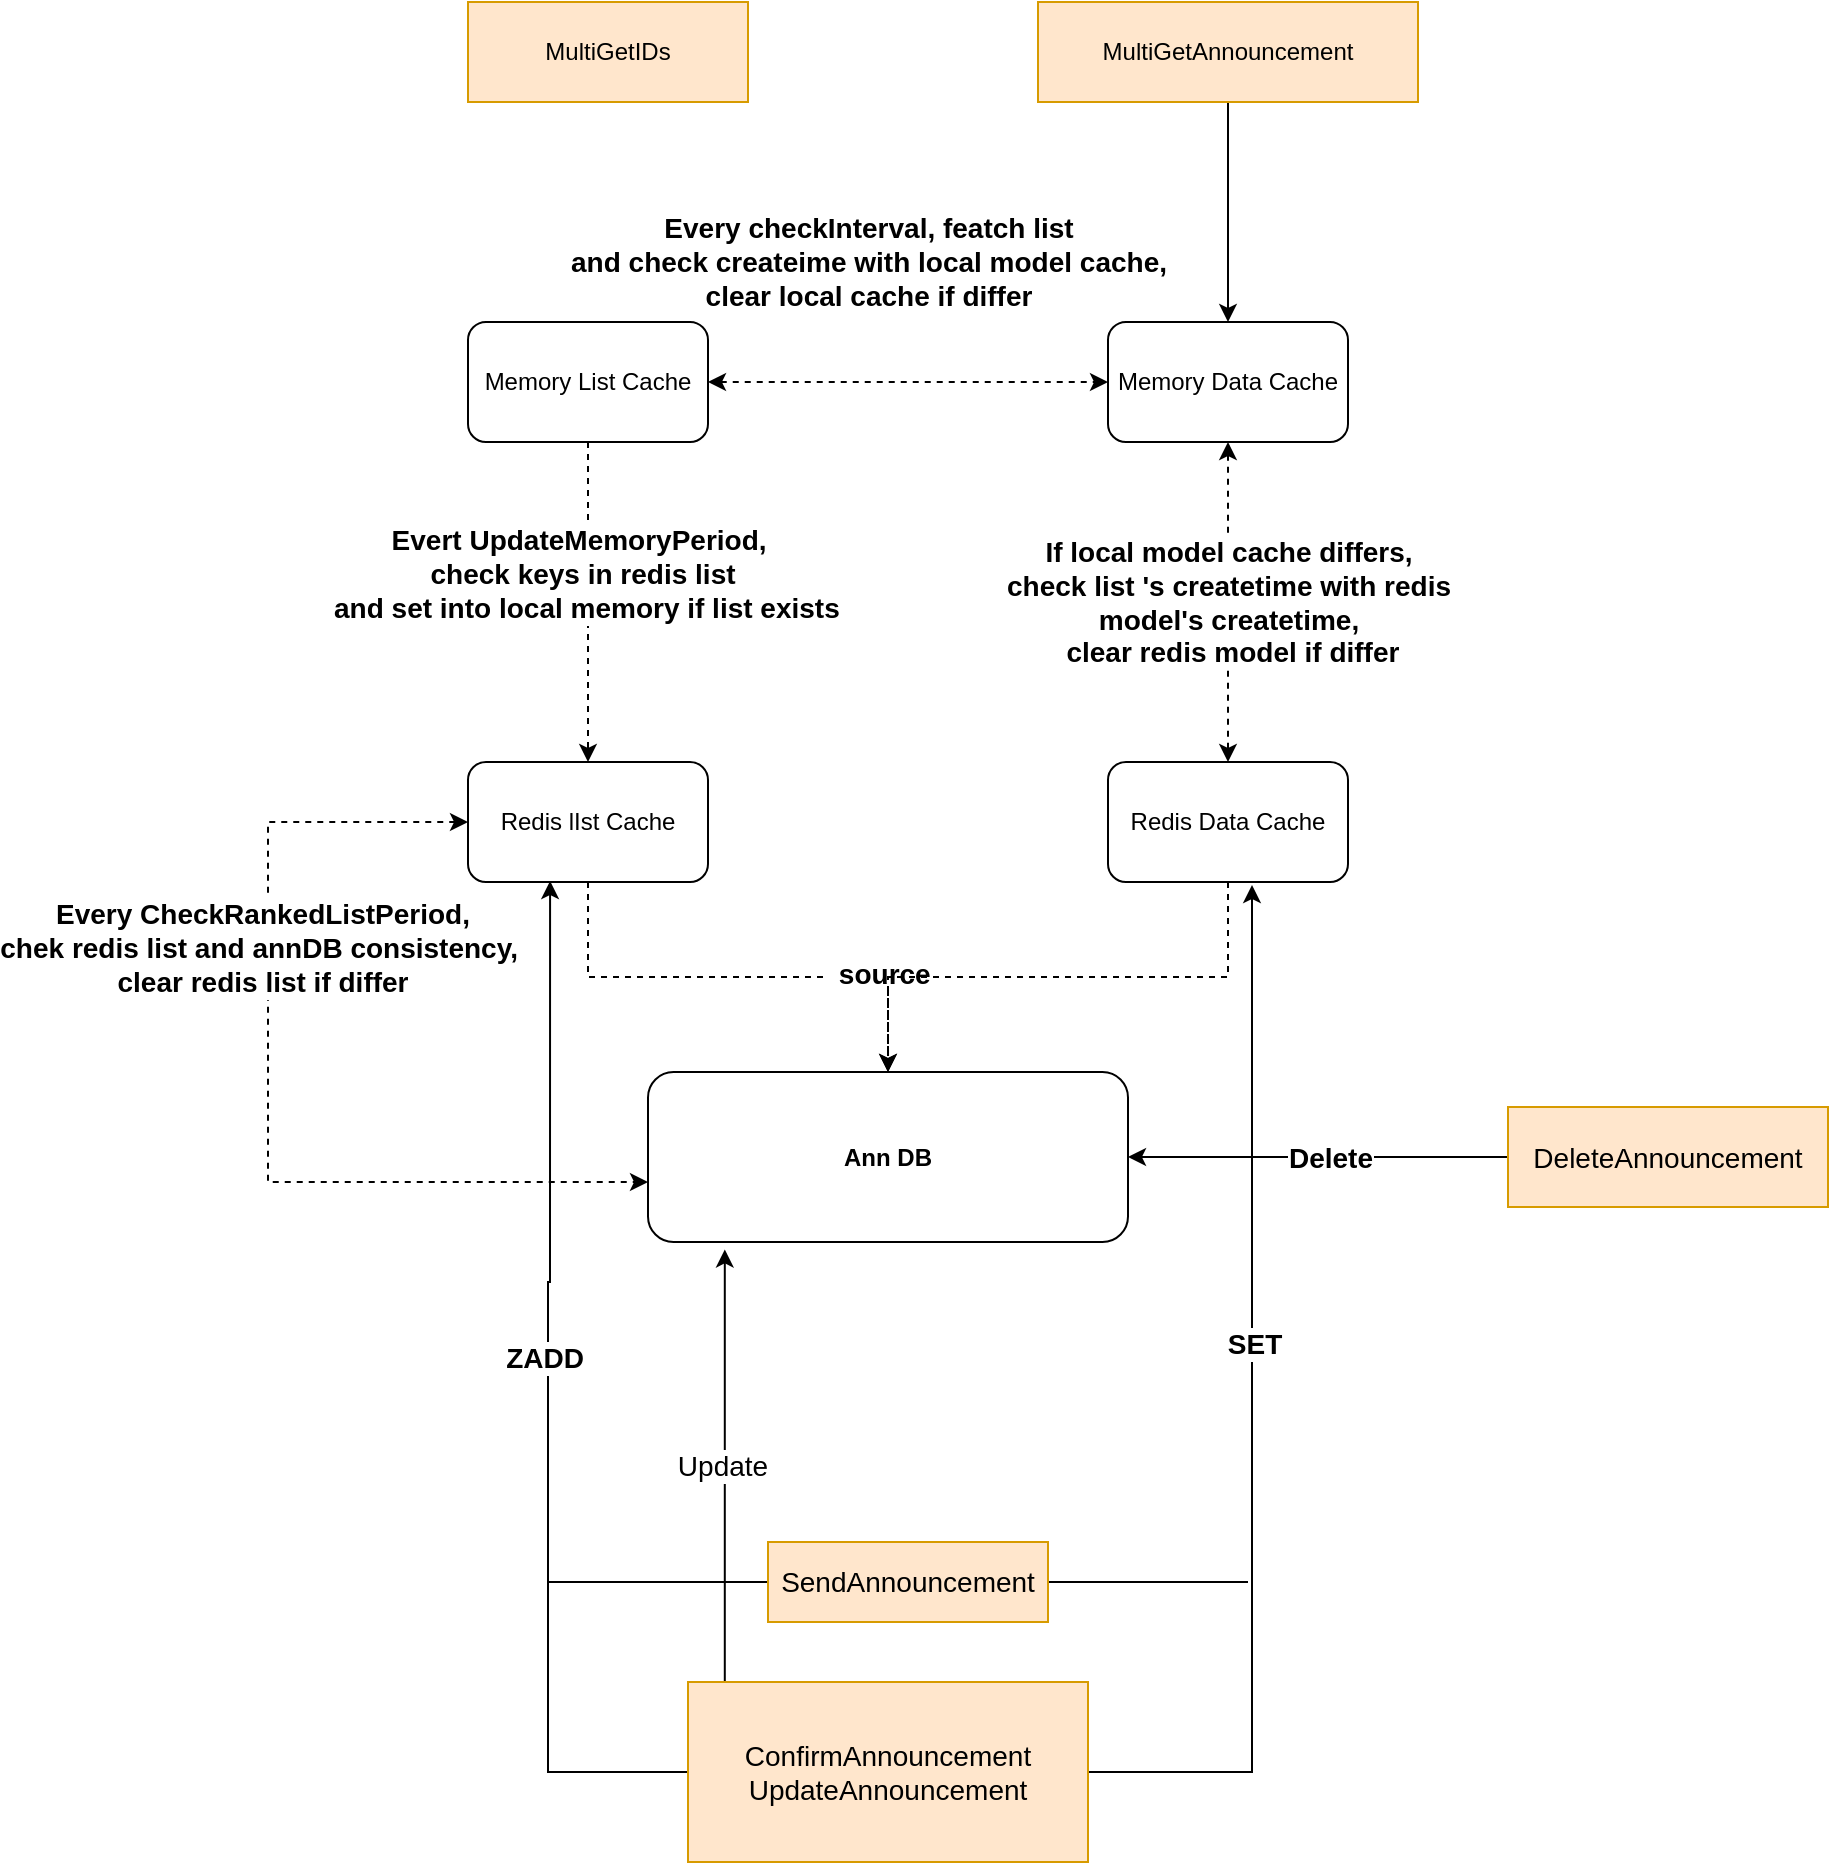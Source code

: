 <mxfile version="20.6.0" type="github">
  <diagram id="SP1o1xI_UPl9B5bT9c3x" name="第 1 页">
    <mxGraphModel dx="1788" dy="1787" grid="1" gridSize="10" guides="1" tooltips="1" connect="1" arrows="1" fold="1" page="1" pageScale="1" pageWidth="827" pageHeight="1169" math="0" shadow="0">
      <root>
        <mxCell id="0" />
        <mxCell id="1" parent="0" />
        <mxCell id="wJHfTox9JGs2SPVfrYYw-3" value="" style="edgeStyle=orthogonalEdgeStyle;rounded=0;orthogonalLoop=1;jettySize=auto;html=1;dashed=1;" edge="1" parent="1" source="wJHfTox9JGs2SPVfrYYw-1" target="wJHfTox9JGs2SPVfrYYw-2">
          <mxGeometry relative="1" as="geometry" />
        </mxCell>
        <mxCell id="wJHfTox9JGs2SPVfrYYw-14" value="&lt;font style=&quot;font-size: 14px;&quot;&gt;&lt;b&gt;Evert UpdateMemoryPeriod,&amp;nbsp;&lt;br&gt;check keys in redis list&lt;br&gt;&amp;nbsp;and set into local memory if list exists&lt;/b&gt;&lt;/font&gt;" style="edgeLabel;html=1;align=center;verticalAlign=middle;resizable=0;points=[];" vertex="1" connectable="0" parent="wJHfTox9JGs2SPVfrYYw-3">
          <mxGeometry x="-0.181" y="-3" relative="1" as="geometry">
            <mxPoint as="offset" />
          </mxGeometry>
        </mxCell>
        <mxCell id="wJHfTox9JGs2SPVfrYYw-5" value="" style="edgeStyle=orthogonalEdgeStyle;rounded=0;orthogonalLoop=1;jettySize=auto;html=1;dashed=1;startArrow=classic;startFill=1;" edge="1" parent="1" source="wJHfTox9JGs2SPVfrYYw-1" target="wJHfTox9JGs2SPVfrYYw-4">
          <mxGeometry relative="1" as="geometry" />
        </mxCell>
        <mxCell id="wJHfTox9JGs2SPVfrYYw-1" value="Memory List Cache" style="rounded=1;whiteSpace=wrap;html=1;" vertex="1" parent="1">
          <mxGeometry x="120" y="150" width="120" height="60" as="geometry" />
        </mxCell>
        <mxCell id="wJHfTox9JGs2SPVfrYYw-18" style="edgeStyle=orthogonalEdgeStyle;rounded=0;orthogonalLoop=1;jettySize=auto;html=1;dashed=1;fontSize=14;startArrow=none;startFill=0;" edge="1" parent="1" source="wJHfTox9JGs2SPVfrYYw-2" target="wJHfTox9JGs2SPVfrYYw-8">
          <mxGeometry relative="1" as="geometry" />
        </mxCell>
        <mxCell id="wJHfTox9JGs2SPVfrYYw-21" value="&lt;b&gt;&amp;nbsp; source&lt;/b&gt;" style="edgeLabel;html=1;align=center;verticalAlign=middle;resizable=0;points=[];fontSize=14;" vertex="1" connectable="0" parent="wJHfTox9JGs2SPVfrYYw-18">
          <mxGeometry x="0.563" y="3" relative="1" as="geometry">
            <mxPoint y="1" as="offset" />
          </mxGeometry>
        </mxCell>
        <mxCell id="wJHfTox9JGs2SPVfrYYw-32" style="edgeStyle=orthogonalEdgeStyle;rounded=0;orthogonalLoop=1;jettySize=auto;html=1;fontSize=14;startArrow=classic;startFill=1;entryX=0;entryY=0.647;entryDx=0;entryDy=0;entryPerimeter=0;dashed=1;" edge="1" parent="1" source="wJHfTox9JGs2SPVfrYYw-2" target="wJHfTox9JGs2SPVfrYYw-8">
          <mxGeometry relative="1" as="geometry">
            <mxPoint x="70" y="580" as="targetPoint" />
            <Array as="points">
              <mxPoint x="20" y="400" />
              <mxPoint x="20" y="580" />
            </Array>
          </mxGeometry>
        </mxCell>
        <mxCell id="wJHfTox9JGs2SPVfrYYw-33" value="&lt;b&gt;Every CheckRankedListPeriod,&lt;br&gt;chek redis list and annDB consistency,&amp;nbsp;&lt;br&gt;clear redis list if differ&lt;/b&gt;" style="edgeLabel;html=1;align=center;verticalAlign=middle;resizable=0;points=[];fontSize=14;" vertex="1" connectable="0" parent="wJHfTox9JGs2SPVfrYYw-32">
          <mxGeometry x="-0.309" y="-3" relative="1" as="geometry">
            <mxPoint as="offset" />
          </mxGeometry>
        </mxCell>
        <mxCell id="wJHfTox9JGs2SPVfrYYw-2" value="Redis lIst Cache" style="rounded=1;whiteSpace=wrap;html=1;" vertex="1" parent="1">
          <mxGeometry x="120" y="370" width="120" height="60" as="geometry" />
        </mxCell>
        <mxCell id="wJHfTox9JGs2SPVfrYYw-15" value="&lt;b&gt;If local model cache differs,&lt;br&gt;check list &#39;s createtime with redis &lt;br&gt;model&#39;s createtime,&lt;br&gt;&amp;nbsp;clear redis model if differ&lt;/b&gt;" style="edgeStyle=orthogonalEdgeStyle;rounded=0;orthogonalLoop=1;jettySize=auto;html=1;dashed=1;fontSize=14;startArrow=classic;startFill=1;" edge="1" parent="1" source="wJHfTox9JGs2SPVfrYYw-4" target="wJHfTox9JGs2SPVfrYYw-6">
          <mxGeometry relative="1" as="geometry" />
        </mxCell>
        <mxCell id="wJHfTox9JGs2SPVfrYYw-4" value="Memory Data Cache" style="rounded=1;whiteSpace=wrap;html=1;" vertex="1" parent="1">
          <mxGeometry x="440" y="150" width="120" height="60" as="geometry" />
        </mxCell>
        <mxCell id="wJHfTox9JGs2SPVfrYYw-19" style="edgeStyle=orthogonalEdgeStyle;rounded=0;orthogonalLoop=1;jettySize=auto;html=1;dashed=1;fontSize=14;startArrow=none;startFill=0;" edge="1" parent="1" source="wJHfTox9JGs2SPVfrYYw-6" target="wJHfTox9JGs2SPVfrYYw-8">
          <mxGeometry relative="1" as="geometry" />
        </mxCell>
        <mxCell id="wJHfTox9JGs2SPVfrYYw-6" value="Redis Data Cache" style="rounded=1;whiteSpace=wrap;html=1;" vertex="1" parent="1">
          <mxGeometry x="440" y="370" width="120" height="60" as="geometry" />
        </mxCell>
        <mxCell id="wJHfTox9JGs2SPVfrYYw-8" value="&lt;b&gt;Ann DB&lt;/b&gt;" style="rounded=1;whiteSpace=wrap;html=1;" vertex="1" parent="1">
          <mxGeometry x="210" y="525" width="240" height="85" as="geometry" />
        </mxCell>
        <mxCell id="wJHfTox9JGs2SPVfrYYw-9" value="MultiGetIDs" style="rounded=0;whiteSpace=wrap;html=1;fillColor=#ffe6cc;strokeColor=#d79b00;" vertex="1" parent="1">
          <mxGeometry x="120" y="-10" width="140" height="50" as="geometry" />
        </mxCell>
        <mxCell id="wJHfTox9JGs2SPVfrYYw-12" style="edgeStyle=orthogonalEdgeStyle;rounded=0;orthogonalLoop=1;jettySize=auto;html=1;" edge="1" parent="1" source="wJHfTox9JGs2SPVfrYYw-10" target="wJHfTox9JGs2SPVfrYYw-4">
          <mxGeometry relative="1" as="geometry" />
        </mxCell>
        <mxCell id="wJHfTox9JGs2SPVfrYYw-10" value="MultiGetAnnouncement" style="rounded=0;whiteSpace=wrap;html=1;fillColor=#ffe6cc;strokeColor=#d79b00;" vertex="1" parent="1">
          <mxGeometry x="405" y="-10" width="190" height="50" as="geometry" />
        </mxCell>
        <mxCell id="wJHfTox9JGs2SPVfrYYw-13" value="&lt;font style=&quot;font-size: 14px;&quot;&gt;&lt;b&gt;Every checkInterval, featch list &lt;br&gt;and check createime with local model cache,&lt;br&gt;clear local cache if differ&lt;/b&gt;&lt;/font&gt;" style="text;html=1;align=center;verticalAlign=middle;resizable=0;points=[];autosize=1;strokeColor=none;fillColor=none;" vertex="1" parent="1">
          <mxGeometry x="160" y="90" width="320" height="60" as="geometry" />
        </mxCell>
        <mxCell id="wJHfTox9JGs2SPVfrYYw-26" style="edgeStyle=orthogonalEdgeStyle;rounded=0;orthogonalLoop=1;jettySize=auto;html=1;fontSize=14;startArrow=none;startFill=0;entryX=0.6;entryY=1.025;entryDx=0;entryDy=0;entryPerimeter=0;" edge="1" parent="1" source="wJHfTox9JGs2SPVfrYYw-23" target="wJHfTox9JGs2SPVfrYYw-6">
          <mxGeometry relative="1" as="geometry">
            <mxPoint x="510" y="490" as="targetPoint" />
          </mxGeometry>
        </mxCell>
        <mxCell id="wJHfTox9JGs2SPVfrYYw-30" value="&lt;b&gt;SET&lt;/b&gt;" style="edgeLabel;html=1;align=center;verticalAlign=middle;resizable=0;points=[];fontSize=14;" vertex="1" connectable="0" parent="wJHfTox9JGs2SPVfrYYw-26">
          <mxGeometry x="0.127" y="-1" relative="1" as="geometry">
            <mxPoint as="offset" />
          </mxGeometry>
        </mxCell>
        <mxCell id="wJHfTox9JGs2SPVfrYYw-27" style="edgeStyle=orthogonalEdgeStyle;rounded=0;orthogonalLoop=1;jettySize=auto;html=1;fontSize=14;startArrow=none;startFill=0;entryX=0.342;entryY=0.992;entryDx=0;entryDy=0;entryPerimeter=0;" edge="1" parent="1" source="wJHfTox9JGs2SPVfrYYw-23" target="wJHfTox9JGs2SPVfrYYw-2">
          <mxGeometry relative="1" as="geometry">
            <mxPoint x="160" y="550" as="targetPoint" />
            <Array as="points">
              <mxPoint x="160" y="875" />
              <mxPoint x="160" y="630" />
              <mxPoint x="161" y="630" />
            </Array>
          </mxGeometry>
        </mxCell>
        <mxCell id="wJHfTox9JGs2SPVfrYYw-31" value="&lt;b&gt;ZADD&lt;/b&gt;" style="edgeLabel;html=1;align=center;verticalAlign=middle;resizable=0;points=[];fontSize=14;" vertex="1" connectable="0" parent="wJHfTox9JGs2SPVfrYYw-27">
          <mxGeometry x="0.079" y="2" relative="1" as="geometry">
            <mxPoint y="1" as="offset" />
          </mxGeometry>
        </mxCell>
        <mxCell id="wJHfTox9JGs2SPVfrYYw-36" style="edgeStyle=orthogonalEdgeStyle;rounded=0;orthogonalLoop=1;jettySize=auto;html=1;entryX=0.16;entryY=1.044;entryDx=0;entryDy=0;entryPerimeter=0;fontSize=14;startArrow=none;startFill=0;" edge="1" parent="1" source="wJHfTox9JGs2SPVfrYYw-23" target="wJHfTox9JGs2SPVfrYYw-8">
          <mxGeometry relative="1" as="geometry">
            <Array as="points">
              <mxPoint x="248" y="720" />
            </Array>
          </mxGeometry>
        </mxCell>
        <mxCell id="wJHfTox9JGs2SPVfrYYw-37" value="Update" style="edgeLabel;html=1;align=center;verticalAlign=middle;resizable=0;points=[];fontSize=14;" vertex="1" connectable="0" parent="wJHfTox9JGs2SPVfrYYw-36">
          <mxGeometry x="-0.0" y="2" relative="1" as="geometry">
            <mxPoint as="offset" />
          </mxGeometry>
        </mxCell>
        <mxCell id="wJHfTox9JGs2SPVfrYYw-23" value="ConfirmAnnouncement&lt;br&gt;UpdateAnnouncement" style="rounded=0;whiteSpace=wrap;html=1;fontSize=14;fillColor=#ffe6cc;strokeColor=#d79b00;" vertex="1" parent="1">
          <mxGeometry x="230" y="830" width="200" height="90" as="geometry" />
        </mxCell>
        <mxCell id="wJHfTox9JGs2SPVfrYYw-38" style="edgeStyle=orthogonalEdgeStyle;rounded=0;orthogonalLoop=1;jettySize=auto;html=1;fontSize=14;startArrow=none;startFill=0;endArrow=none;endFill=0;" edge="1" parent="1" source="wJHfTox9JGs2SPVfrYYw-24">
          <mxGeometry relative="1" as="geometry">
            <mxPoint x="160" y="780" as="targetPoint" />
          </mxGeometry>
        </mxCell>
        <mxCell id="wJHfTox9JGs2SPVfrYYw-39" style="edgeStyle=orthogonalEdgeStyle;rounded=0;orthogonalLoop=1;jettySize=auto;html=1;fontSize=14;startArrow=none;startFill=0;endArrow=none;endFill=0;" edge="1" parent="1" source="wJHfTox9JGs2SPVfrYYw-24">
          <mxGeometry relative="1" as="geometry">
            <mxPoint x="510" y="780" as="targetPoint" />
          </mxGeometry>
        </mxCell>
        <mxCell id="wJHfTox9JGs2SPVfrYYw-24" value="SendAnnouncement" style="rounded=0;whiteSpace=wrap;html=1;fontSize=14;fillColor=#ffe6cc;strokeColor=#d79b00;" vertex="1" parent="1">
          <mxGeometry x="270" y="760" width="140" height="40" as="geometry" />
        </mxCell>
        <mxCell id="wJHfTox9JGs2SPVfrYYw-28" style="edgeStyle=orthogonalEdgeStyle;rounded=0;orthogonalLoop=1;jettySize=auto;html=1;fontSize=14;startArrow=none;startFill=0;" edge="1" parent="1" source="wJHfTox9JGs2SPVfrYYw-25" target="wJHfTox9JGs2SPVfrYYw-8">
          <mxGeometry relative="1" as="geometry" />
        </mxCell>
        <mxCell id="wJHfTox9JGs2SPVfrYYw-29" value="&lt;b&gt;Delete&lt;/b&gt;" style="edgeLabel;html=1;align=center;verticalAlign=middle;resizable=0;points=[];fontSize=14;" vertex="1" connectable="0" parent="wJHfTox9JGs2SPVfrYYw-28">
          <mxGeometry x="-0.063" relative="1" as="geometry">
            <mxPoint as="offset" />
          </mxGeometry>
        </mxCell>
        <mxCell id="wJHfTox9JGs2SPVfrYYw-25" value="DeleteAnnouncement" style="rounded=0;whiteSpace=wrap;html=1;fontSize=14;fillColor=#ffe6cc;strokeColor=#d79b00;" vertex="1" parent="1">
          <mxGeometry x="640" y="542.5" width="160" height="50" as="geometry" />
        </mxCell>
      </root>
    </mxGraphModel>
  </diagram>
</mxfile>
